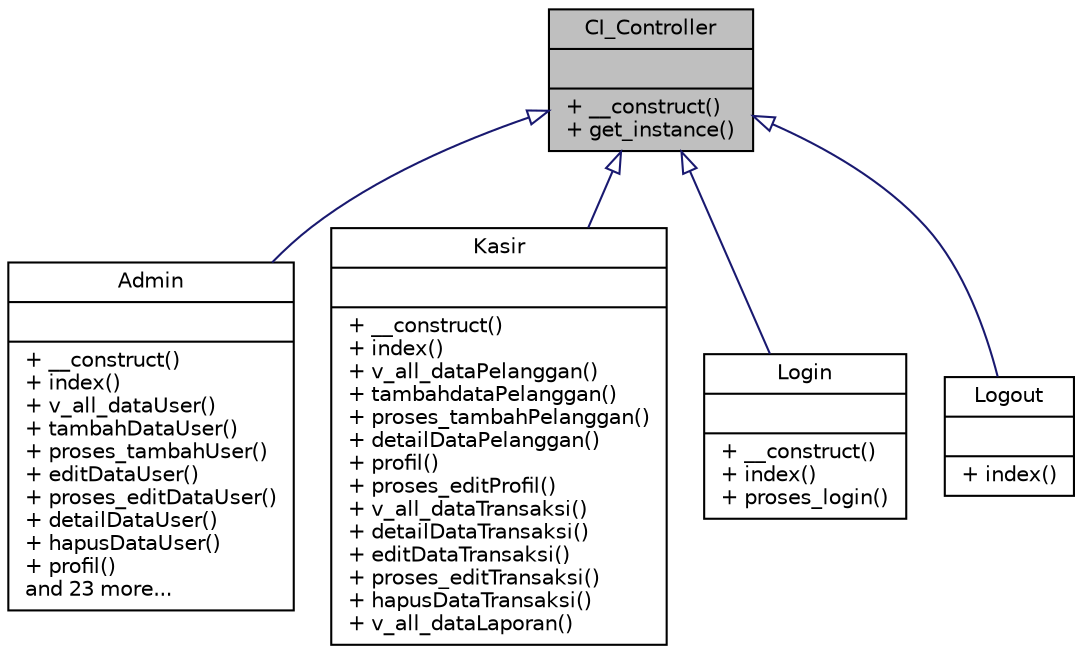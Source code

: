 digraph "CI_Controller"
{
 // LATEX_PDF_SIZE
  edge [fontname="Helvetica",fontsize="10",labelfontname="Helvetica",labelfontsize="10"];
  node [fontname="Helvetica",fontsize="10",shape=record];
  Node0 [label="{CI_Controller\n||+ __construct()\l+ get_instance()\l}",height=0.2,width=0.4,color="black", fillcolor="grey75", style="filled", fontcolor="black",tooltip=" "];
  Node0 -> Node1 [dir="back",color="midnightblue",fontsize="10",style="solid",arrowtail="onormal",fontname="Helvetica"];
  Node1 [label="{Admin\n||+ __construct()\l+ index()\l+ v_all_dataUser()\l+ tambahDataUser()\l+ proses_tambahUser()\l+ editDataUser()\l+ proses_editDataUser()\l+ detailDataUser()\l+ hapusDataUser()\l+ profil()\land 23 more...\l}",height=0.2,width=0.4,color="black", fillcolor="white", style="filled",URL="$class_admin.html",tooltip=" "];
  Node0 -> Node2 [dir="back",color="midnightblue",fontsize="10",style="solid",arrowtail="onormal",fontname="Helvetica"];
  Node2 [label="{Kasir\n||+ __construct()\l+ index()\l+ v_all_dataPelanggan()\l+ tambahdataPelanggan()\l+ proses_tambahPelanggan()\l+ detailDataPelanggan()\l+ profil()\l+ proses_editProfil()\l+ v_all_dataTransaksi()\l+ detailDataTransaksi()\l+ editDataTransaksi()\l+ proses_editTransaksi()\l+ hapusDataTransaksi()\l+ v_all_dataLaporan()\l}",height=0.2,width=0.4,color="black", fillcolor="white", style="filled",URL="$class_kasir.html",tooltip=" "];
  Node0 -> Node3 [dir="back",color="midnightblue",fontsize="10",style="solid",arrowtail="onormal",fontname="Helvetica"];
  Node3 [label="{Login\n||+ __construct()\l+ index()\l+ proses_login()\l}",height=0.2,width=0.4,color="black", fillcolor="white", style="filled",URL="$class_login.html",tooltip=" "];
  Node0 -> Node4 [dir="back",color="midnightblue",fontsize="10",style="solid",arrowtail="onormal",fontname="Helvetica"];
  Node4 [label="{Logout\n||+ index()\l}",height=0.2,width=0.4,color="black", fillcolor="white", style="filled",URL="$class_logout.html",tooltip=" "];
}
